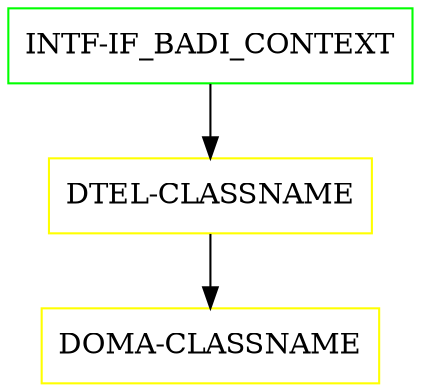 digraph G {
  "INTF-IF_BADI_CONTEXT" [shape=box,color=green];
  "DTEL-CLASSNAME" [shape=box,color=yellow,URL="./DTEL_CLASSNAME.html"];
  "DOMA-CLASSNAME" [shape=box,color=yellow,URL="./DOMA_CLASSNAME.html"];
  "INTF-IF_BADI_CONTEXT" -> "DTEL-CLASSNAME";
  "DTEL-CLASSNAME" -> "DOMA-CLASSNAME";
}

